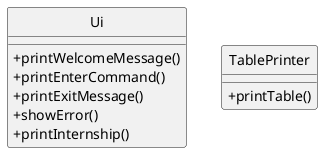 @startuml
hide circle
skinparam classAttributeIconSize 0

class Ui {
  + printWelcomeMessage()
  + printEnterCommand()
  + printExitMessage()
  + showError()
  + printInternship()
}

class TablePrinter {
  + printTable()
}

@enduml


